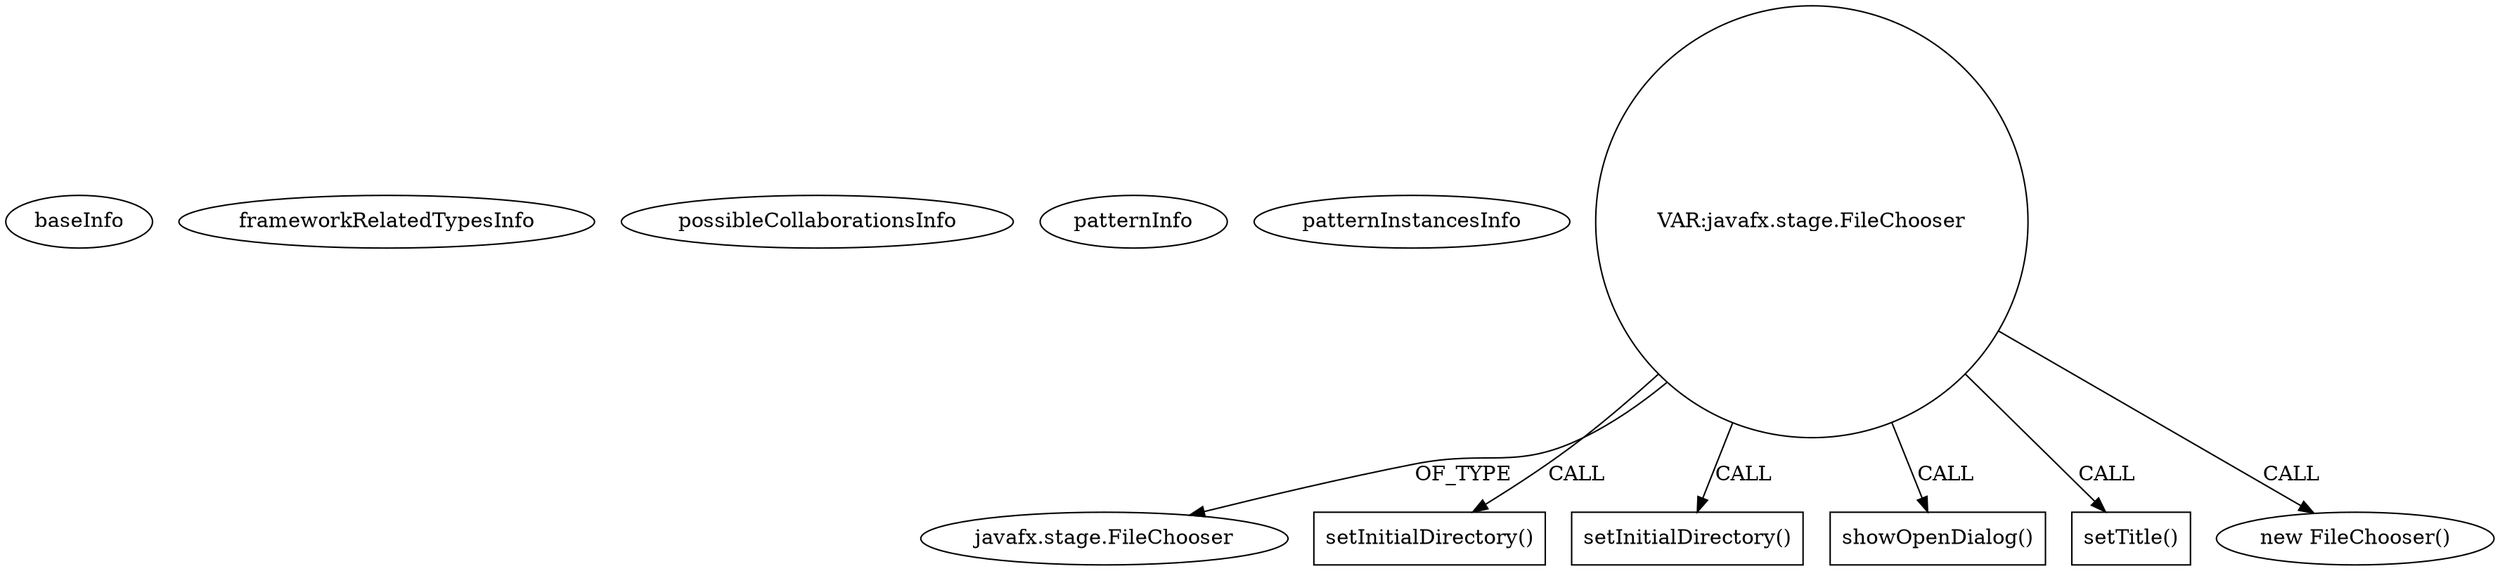 digraph {
baseInfo[graphId=1155,category="pattern",isAnonymous=false,possibleRelation=false]
frameworkRelatedTypesInfo[]
possibleCollaborationsInfo[]
patternInfo[frequency=2.0,patternRootClient=null]
patternInstancesInfo[0="didygo-gce-display~/didygo-gce-display/gce-display-master/src/proto1/DashBoard.java~void widgetBehavior()~2409",1="didygo-gce-display~/didygo-gce-display/gce-display-master/src/proto1/DashBoard.java~DashBoard~2407"]
9[label="javafx.stage.FileChooser",vertexType="FRAMEWORK_CLASS_TYPE",isFrameworkType=false]
8[label="VAR:javafx.stage.FileChooser",vertexType="VARIABLE_EXPRESION",isFrameworkType=false,shape=circle]
15[label="setInitialDirectory()",vertexType="INSIDE_CALL",isFrameworkType=false,shape=box]
13[label="setInitialDirectory()",vertexType="INSIDE_CALL",isFrameworkType=false,shape=box]
17[label="showOpenDialog()",vertexType="INSIDE_CALL",isFrameworkType=false,shape=box]
11[label="setTitle()",vertexType="INSIDE_CALL",isFrameworkType=false,shape=box]
7[label="new FileChooser()",vertexType="CONSTRUCTOR_CALL",isFrameworkType=false]
8->17[label="CALL"]
8->13[label="CALL"]
8->9[label="OF_TYPE"]
8->11[label="CALL"]
8->15[label="CALL"]
8->7[label="CALL"]
}
